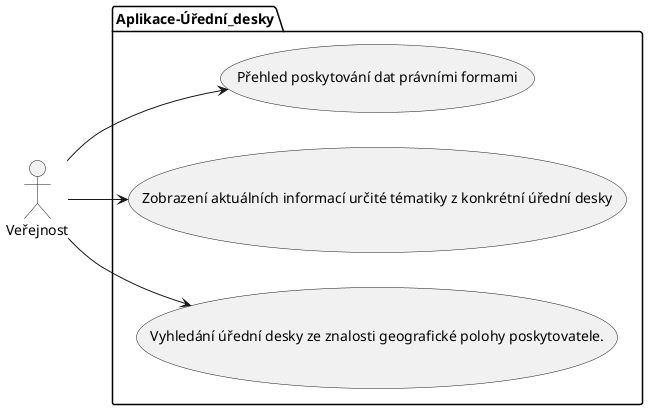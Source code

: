@startuml BulletinsUseCaseDiagram
left to right direction 
actor "Veřejnost" as V
 
package Aplikace-Úřední_desky { 
  usecase "Přehled poskytování dat právními formami" as prehled
  usecase "Zobrazení aktuálních informací určité tématiky z konkrétní úřední desky" as zobrazeni
  usecase "Vyhledání úřední desky ze znalosti geografické polohy poskytovatele." as vyhledani

}


V --> prehled

V --> zobrazeni

V --> vyhledani


@enduml
